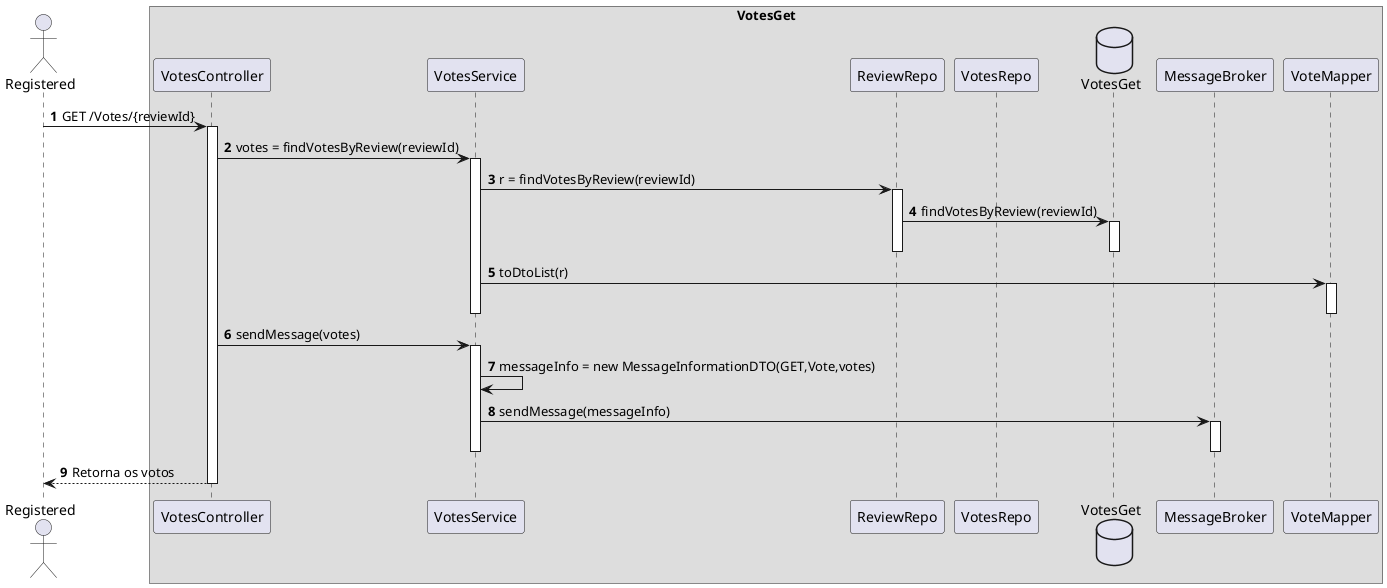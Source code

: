 @startuml
'https://plantuml.com/sequence-diagram

autonumber
actor Registered as USER
box "VotesGet"
participant "VotesController" as CTRL
participant "VotesService" as SERV
participant "ReviewRepo" as REPO
participant "VotesRepo" as REPO2
database "VotesGet" as DB
participant "MessageBroker" as MSG

USER -> CTRL : GET /Votes/{reviewId}
activate CTRL
    CTRL-> SERV : votes = findVotesByReview(reviewId)
    activate SERV
        SERV -> REPO: r = findVotesByReview(reviewId)
                activate REPO
                    REPO -> DB : findVotesByReview(reviewId)
                    activate DB
                    deactivate DB
                deactivate REPO
        SERV -> "VoteMapper" : toDtoList(r)
            activate "VoteMapper"
            deactivate "VoteMapper"
    deactivate SERV
CTRL -> SERV : sendMessage(votes)
                activate SERV
                    SERV -> SERV: messageInfo = new MessageInformationDTO(GET,Vote,votes)
                    SERV -> MSG : sendMessage(messageInfo)
                        activate MSG
                        deactivate MSG
                deactivate SERV
CTRL --> USER : Retorna os votos
deactivate CTRL
@enduml